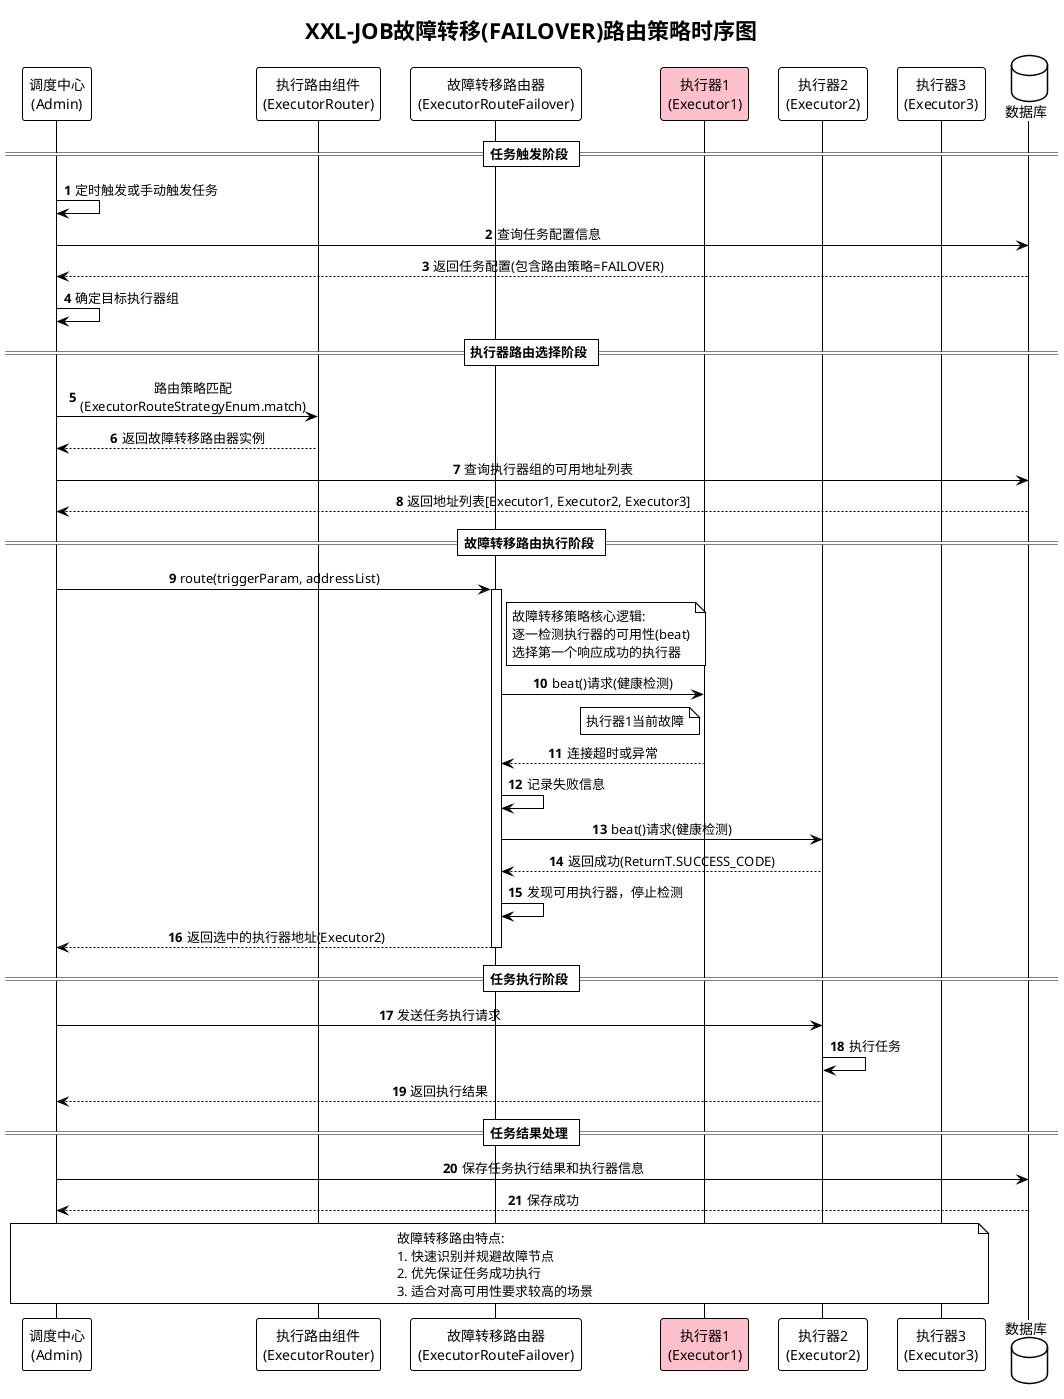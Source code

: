 @startuml XXL-JOB故障转移(FAILOVER)路由策略

!theme plain
skinparam handwritten false
skinparam backgroundColor transparent
skinparam sequenceMessageAlign center

title XXL-JOB故障转移(FAILOVER)路由策略时序图

participant "调度中心\n(Admin)" as Admin
participant "执行路由组件\n(ExecutorRouter)" as Router
participant "故障转移路由器\n(ExecutorRouteFailover)" as Failover
participant "执行器1\n(Executor1)" as Exec1 #pink
participant "执行器2\n(Executor2)" as Exec2
participant "执行器3\n(Executor3)" as Exec3
database "数据库" as DB

autonumber

== 任务触发阶段 ==
Admin -> Admin: 定时触发或手动触发任务
Admin -> DB: 查询任务配置信息
DB --> Admin: 返回任务配置(包含路由策略=FAILOVER)
Admin -> Admin: 确定目标执行器组

== 执行器路由选择阶段 ==
Admin -> Router: 路由策略匹配\n(ExecutorRouteStrategyEnum.match)
Router --> Admin: 返回故障转移路由器实例
Admin -> DB: 查询执行器组的可用地址列表
DB --> Admin: 返回地址列表[Executor1, Executor2, Executor3]

== 故障转移路由执行阶段 ==
Admin -> Failover: route(triggerParam, addressList)
activate Failover

note right of Failover
  故障转移策略核心逻辑:
  逐一检测执行器的可用性(beat)
  选择第一个响应成功的执行器
end note

Failover -> Exec1: beat()请求(健康检测)
note left of Exec1: 执行器1当前故障

Exec1 --> Failover: 连接超时或异常
Failover -> Failover: 记录失败信息

Failover -> Exec2: beat()请求(健康检测)
Exec2 --> Failover: 返回成功(ReturnT.SUCCESS_CODE)

Failover -> Failover: 发现可用执行器，停止检测
Failover --> Admin: 返回选中的执行器地址(Executor2)
deactivate Failover

== 任务执行阶段 ==
Admin -> Exec2: 发送任务执行请求
Exec2 -> Exec2: 执行任务
Exec2 --> Admin: 返回执行结果

== 任务结果处理 ==
Admin -> DB: 保存任务执行结果和执行器信息
DB --> Admin: 保存成功

note over Admin, Exec3
  故障转移路由特点:
  1. 快速识别并规避故障节点
  2. 优先保证任务成功执行
  3. 适合对高可用性要求较高的场景
end note

@enduml 